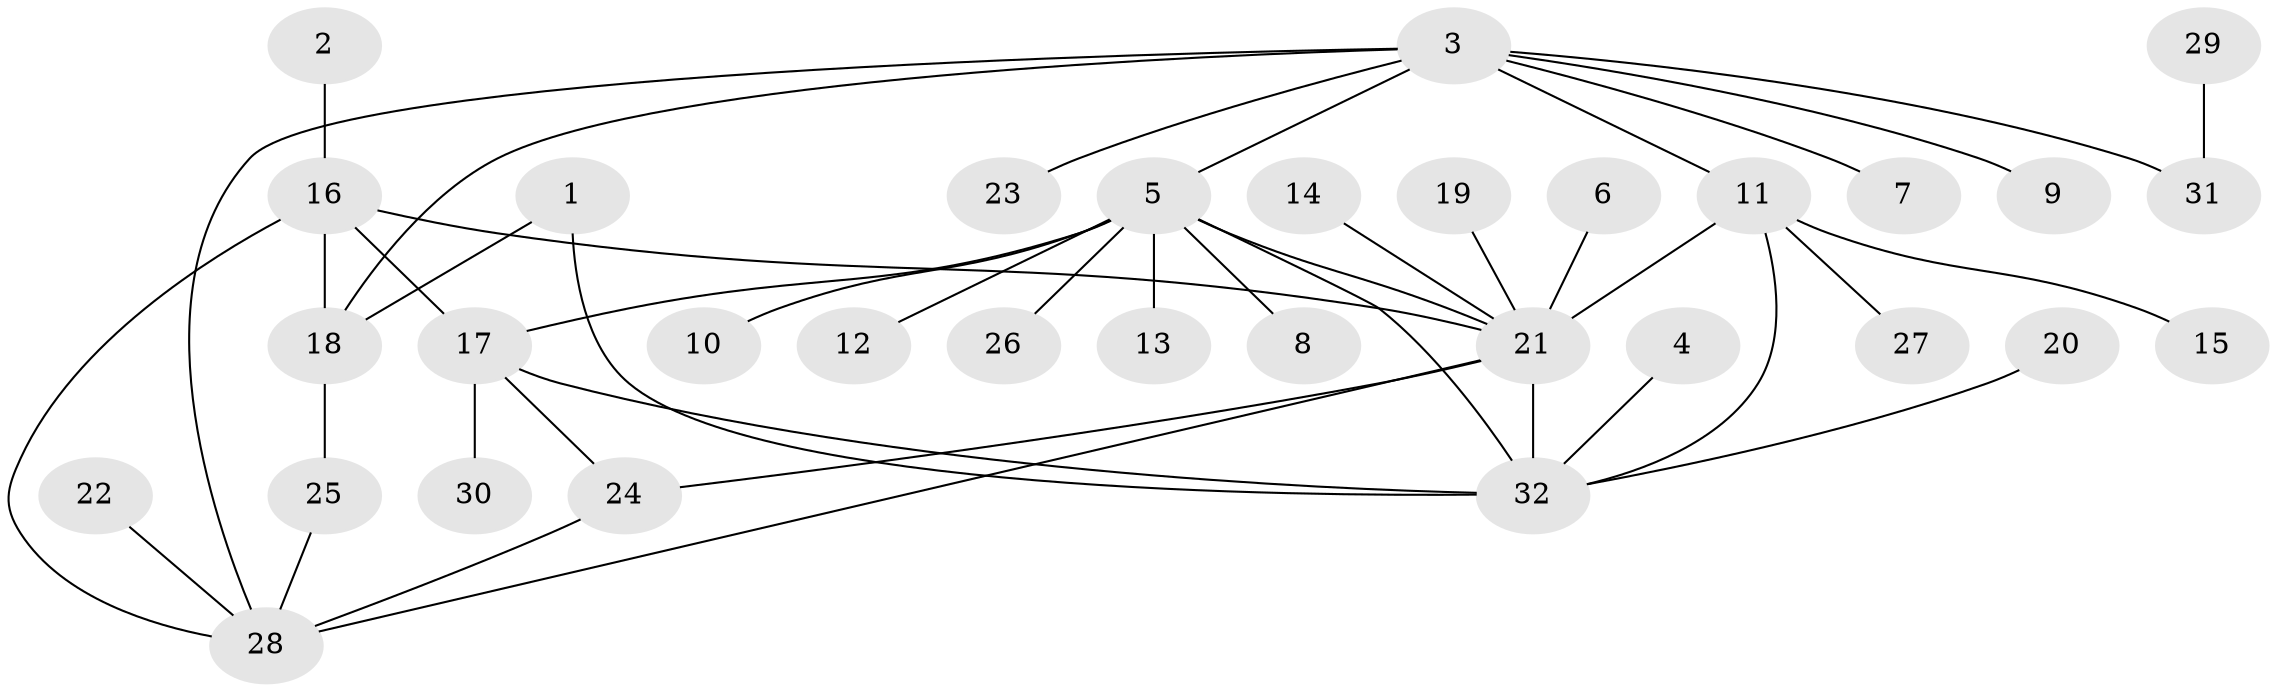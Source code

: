 // original degree distribution, {7: 0.0625, 5: 0.03125, 8: 0.03125, 6: 0.046875, 3: 0.0625, 4: 0.078125, 2: 0.09375, 1: 0.59375}
// Generated by graph-tools (version 1.1) at 2025/50/03/09/25 03:50:39]
// undirected, 32 vertices, 43 edges
graph export_dot {
graph [start="1"]
  node [color=gray90,style=filled];
  1;
  2;
  3;
  4;
  5;
  6;
  7;
  8;
  9;
  10;
  11;
  12;
  13;
  14;
  15;
  16;
  17;
  18;
  19;
  20;
  21;
  22;
  23;
  24;
  25;
  26;
  27;
  28;
  29;
  30;
  31;
  32;
  1 -- 18 [weight=1.0];
  1 -- 32 [weight=1.0];
  2 -- 16 [weight=1.0];
  3 -- 5 [weight=1.0];
  3 -- 7 [weight=1.0];
  3 -- 9 [weight=1.0];
  3 -- 11 [weight=1.0];
  3 -- 18 [weight=1.0];
  3 -- 23 [weight=1.0];
  3 -- 28 [weight=1.0];
  3 -- 31 [weight=1.0];
  4 -- 32 [weight=1.0];
  5 -- 8 [weight=1.0];
  5 -- 10 [weight=1.0];
  5 -- 12 [weight=1.0];
  5 -- 13 [weight=1.0];
  5 -- 17 [weight=1.0];
  5 -- 21 [weight=1.0];
  5 -- 26 [weight=1.0];
  5 -- 32 [weight=1.0];
  6 -- 21 [weight=1.0];
  11 -- 15 [weight=1.0];
  11 -- 21 [weight=1.0];
  11 -- 27 [weight=1.0];
  11 -- 32 [weight=1.0];
  14 -- 21 [weight=1.0];
  16 -- 17 [weight=1.0];
  16 -- 18 [weight=2.0];
  16 -- 21 [weight=1.0];
  16 -- 28 [weight=1.0];
  17 -- 24 [weight=1.0];
  17 -- 30 [weight=1.0];
  17 -- 32 [weight=1.0];
  18 -- 25 [weight=1.0];
  19 -- 21 [weight=1.0];
  20 -- 32 [weight=1.0];
  21 -- 24 [weight=1.0];
  21 -- 28 [weight=1.0];
  21 -- 32 [weight=1.0];
  22 -- 28 [weight=1.0];
  24 -- 28 [weight=1.0];
  25 -- 28 [weight=1.0];
  29 -- 31 [weight=1.0];
}
